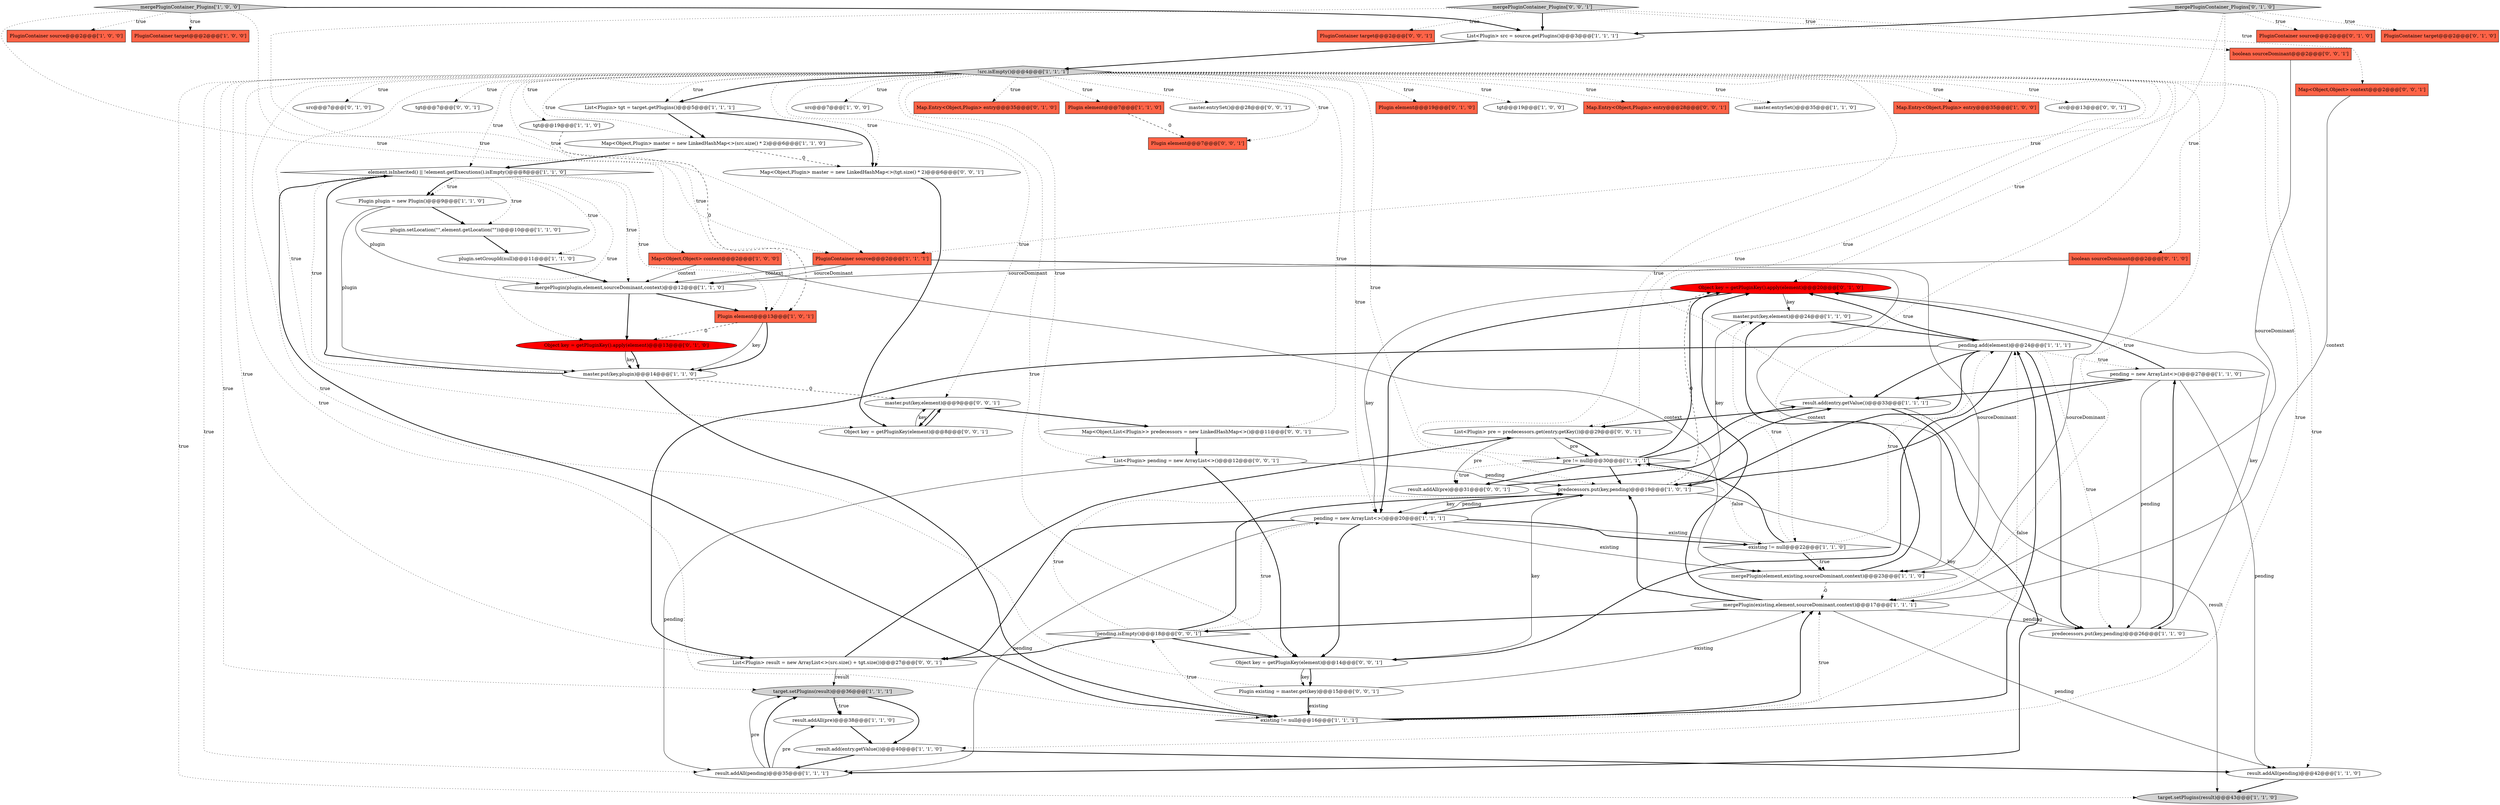 digraph {
33 [style = filled, label = "master.entrySet()@@@35@@@['1', '1', '0']", fillcolor = white, shape = ellipse image = "AAA0AAABBB1BBB"];
48 [style = filled, label = "Object key = getPluginKey().apply(element)@@@20@@@['0', '1', '0']", fillcolor = red, shape = ellipse image = "AAA1AAABBB2BBB"];
60 [style = filled, label = "Plugin existing = master.get(key)@@@15@@@['0', '0', '1']", fillcolor = white, shape = ellipse image = "AAA0AAABBB3BBB"];
21 [style = filled, label = "List<Plugin> src = source.getPlugins()@@@3@@@['1', '1', '1']", fillcolor = white, shape = ellipse image = "AAA0AAABBB1BBB"];
6 [style = filled, label = "Map.Entry<Object,Plugin> entry@@@35@@@['1', '0', '0']", fillcolor = tomato, shape = box image = "AAA0AAABBB1BBB"];
5 [style = filled, label = "List<Plugin> tgt = target.getPlugins()@@@5@@@['1', '1', '1']", fillcolor = white, shape = ellipse image = "AAA0AAABBB1BBB"];
50 [style = filled, label = "src@@@13@@@['0', '0', '1']", fillcolor = white, shape = ellipse image = "AAA0AAABBB3BBB"];
12 [style = filled, label = "element.isInherited() || !element.getExecutions().isEmpty()@@@8@@@['1', '1', '0']", fillcolor = white, shape = diamond image = "AAA0AAABBB1BBB"];
3 [style = filled, label = "Map<Object,Object> context@@@2@@@['1', '0', '0']", fillcolor = tomato, shape = box image = "AAA0AAABBB1BBB"];
25 [style = filled, label = "mergePlugin(element,existing,sourceDominant,context)@@@23@@@['1', '1', '0']", fillcolor = white, shape = ellipse image = "AAA0AAABBB1BBB"];
52 [style = filled, label = "boolean sourceDominant@@@2@@@['0', '0', '1']", fillcolor = tomato, shape = box image = "AAA0AAABBB3BBB"];
68 [style = filled, label = "List<Plugin> pending = new ArrayList<>()@@@12@@@['0', '0', '1']", fillcolor = white, shape = ellipse image = "AAA0AAABBB3BBB"];
41 [style = filled, label = "src@@@7@@@['0', '1', '0']", fillcolor = white, shape = ellipse image = "AAA0AAABBB2BBB"];
63 [style = filled, label = "mergePluginContainer_Plugins['0', '0', '1']", fillcolor = lightgray, shape = diamond image = "AAA0AAABBB3BBB"];
40 [style = filled, label = "PluginContainer source@@@2@@@['0', '1', '0']", fillcolor = tomato, shape = box image = "AAA0AAABBB2BBB"];
46 [style = filled, label = "mergePluginContainer_Plugins['0', '1', '0']", fillcolor = lightgray, shape = diamond image = "AAA0AAABBB2BBB"];
39 [style = filled, label = "mergePluginContainer_Plugins['1', '0', '0']", fillcolor = lightgray, shape = diamond image = "AAA0AAABBB1BBB"];
20 [style = filled, label = "result.add(entry.getValue())@@@33@@@['1', '1', '1']", fillcolor = white, shape = ellipse image = "AAA0AAABBB1BBB"];
55 [style = filled, label = "PluginContainer target@@@2@@@['0', '0', '1']", fillcolor = tomato, shape = box image = "AAA0AAABBB3BBB"];
35 [style = filled, label = "master.put(key,element)@@@24@@@['1', '1', '0']", fillcolor = white, shape = ellipse image = "AAA0AAABBB1BBB"];
24 [style = filled, label = "plugin.setGroupId(null)@@@11@@@['1', '1', '0']", fillcolor = white, shape = ellipse image = "AAA0AAABBB1BBB"];
56 [style = filled, label = "tgt@@@7@@@['0', '0', '1']", fillcolor = white, shape = ellipse image = "AAA0AAABBB3BBB"];
44 [style = filled, label = "PluginContainer target@@@2@@@['0', '1', '0']", fillcolor = tomato, shape = box image = "AAA0AAABBB2BBB"];
51 [style = filled, label = "Object key = getPluginKey(element)@@@14@@@['0', '0', '1']", fillcolor = white, shape = ellipse image = "AAA0AAABBB3BBB"];
58 [style = filled, label = "List<Plugin> pre = predecessors.get(entry.getKey())@@@29@@@['0', '0', '1']", fillcolor = white, shape = ellipse image = "AAA0AAABBB3BBB"];
9 [style = filled, label = "pending = new ArrayList<>()@@@20@@@['1', '1', '1']", fillcolor = white, shape = ellipse image = "AAA0AAABBB1BBB"];
59 [style = filled, label = "master.put(key,element)@@@9@@@['0', '0', '1']", fillcolor = white, shape = ellipse image = "AAA0AAABBB3BBB"];
53 [style = filled, label = "List<Plugin> result = new ArrayList<>(src.size() + tgt.size())@@@27@@@['0', '0', '1']", fillcolor = white, shape = ellipse image = "AAA0AAABBB3BBB"];
32 [style = filled, label = "pre != null@@@30@@@['1', '1', '1']", fillcolor = white, shape = diamond image = "AAA0AAABBB1BBB"];
54 [style = filled, label = "Map<Object,Object> context@@@2@@@['0', '0', '1']", fillcolor = tomato, shape = box image = "AAA0AAABBB3BBB"];
0 [style = filled, label = "Map<Object,Plugin> master = new LinkedHashMap<>(src.size() * 2)@@@6@@@['1', '1', '0']", fillcolor = white, shape = ellipse image = "AAA0AAABBB1BBB"];
65 [style = filled, label = "!pending.isEmpty()@@@18@@@['0', '0', '1']", fillcolor = white, shape = diamond image = "AAA0AAABBB3BBB"];
37 [style = filled, label = "tgt@@@19@@@['1', '1', '0']", fillcolor = white, shape = ellipse image = "AAA0AAABBB1BBB"];
2 [style = filled, label = "src@@@7@@@['1', '0', '0']", fillcolor = white, shape = ellipse image = "AAA0AAABBB1BBB"];
28 [style = filled, label = "mergePlugin(plugin,element,sourceDominant,context)@@@12@@@['1', '1', '0']", fillcolor = white, shape = ellipse image = "AAA0AAABBB1BBB"];
31 [style = filled, label = "existing != null@@@16@@@['1', '1', '1']", fillcolor = white, shape = diamond image = "AAA0AAABBB1BBB"];
7 [style = filled, label = "plugin.setLocation(\"\",element.getLocation(\"\"))@@@10@@@['1', '1', '0']", fillcolor = white, shape = ellipse image = "AAA0AAABBB1BBB"];
13 [style = filled, label = "result.addAll(pending)@@@35@@@['1', '1', '1']", fillcolor = white, shape = ellipse image = "AAA0AAABBB1BBB"];
38 [style = filled, label = "result.addAll(pending)@@@42@@@['1', '1', '0']", fillcolor = white, shape = ellipse image = "AAA0AAABBB1BBB"];
34 [style = filled, label = "PluginContainer source@@@2@@@['1', '1', '1']", fillcolor = tomato, shape = box image = "AAA0AAABBB1BBB"];
49 [style = filled, label = "Map<Object,List<Plugin>> predecessors = new LinkedHashMap<>()@@@11@@@['0', '0', '1']", fillcolor = white, shape = ellipse image = "AAA0AAABBB3BBB"];
14 [style = filled, label = "result.addAll(pre)@@@38@@@['1', '1', '0']", fillcolor = white, shape = ellipse image = "AAA0AAABBB1BBB"];
45 [style = filled, label = "Map.Entry<Object,Plugin> entry@@@35@@@['0', '1', '0']", fillcolor = tomato, shape = box image = "AAA0AAABBB2BBB"];
66 [style = filled, label = "Plugin element@@@7@@@['0', '0', '1']", fillcolor = tomato, shape = box image = "AAA0AAABBB3BBB"];
22 [style = filled, label = "!src.isEmpty()@@@4@@@['1', '1', '1']", fillcolor = lightgray, shape = diamond image = "AAA0AAABBB1BBB"];
8 [style = filled, label = "PluginContainer source@@@2@@@['1', '0', '0']", fillcolor = tomato, shape = box image = "AAA0AAABBB1BBB"];
29 [style = filled, label = "mergePlugin(existing,element,sourceDominant,context)@@@17@@@['1', '1', '1']", fillcolor = white, shape = ellipse image = "AAA0AAABBB1BBB"];
43 [style = filled, label = "boolean sourceDominant@@@2@@@['0', '1', '0']", fillcolor = tomato, shape = box image = "AAA0AAABBB2BBB"];
47 [style = filled, label = "Object key = getPluginKey().apply(element)@@@13@@@['0', '1', '0']", fillcolor = red, shape = ellipse image = "AAA1AAABBB2BBB"];
62 [style = filled, label = "master.entrySet()@@@28@@@['0', '0', '1']", fillcolor = white, shape = ellipse image = "AAA0AAABBB3BBB"];
64 [style = filled, label = "Map<Object,Plugin> master = new LinkedHashMap<>(tgt.size() * 2)@@@6@@@['0', '0', '1']", fillcolor = white, shape = ellipse image = "AAA0AAABBB3BBB"];
36 [style = filled, label = "result.add(entry.getValue())@@@40@@@['1', '1', '0']", fillcolor = white, shape = ellipse image = "AAA0AAABBB1BBB"];
61 [style = filled, label = "Object key = getPluginKey(element)@@@8@@@['0', '0', '1']", fillcolor = white, shape = ellipse image = "AAA0AAABBB3BBB"];
26 [style = filled, label = "Plugin element@@@7@@@['1', '1', '0']", fillcolor = tomato, shape = box image = "AAA0AAABBB1BBB"];
11 [style = filled, label = "target.setPlugins(result)@@@43@@@['1', '1', '0']", fillcolor = lightgray, shape = ellipse image = "AAA0AAABBB1BBB"];
17 [style = filled, label = "existing != null@@@22@@@['1', '1', '0']", fillcolor = white, shape = diamond image = "AAA0AAABBB1BBB"];
42 [style = filled, label = "Plugin element@@@19@@@['0', '1', '0']", fillcolor = tomato, shape = box image = "AAA0AAABBB2BBB"];
10 [style = filled, label = "predecessors.put(key,pending)@@@19@@@['1', '0', '1']", fillcolor = white, shape = ellipse image = "AAA0AAABBB1BBB"];
19 [style = filled, label = "PluginContainer target@@@2@@@['1', '0', '0']", fillcolor = tomato, shape = box image = "AAA0AAABBB1BBB"];
23 [style = filled, label = "Plugin plugin = new Plugin()@@@9@@@['1', '1', '0']", fillcolor = white, shape = ellipse image = "AAA0AAABBB1BBB"];
27 [style = filled, label = "tgt@@@19@@@['1', '0', '0']", fillcolor = white, shape = ellipse image = "AAA0AAABBB1BBB"];
57 [style = filled, label = "Map.Entry<Object,Plugin> entry@@@28@@@['0', '0', '1']", fillcolor = tomato, shape = box image = "AAA0AAABBB3BBB"];
16 [style = filled, label = "predecessors.put(key,pending)@@@26@@@['1', '1', '0']", fillcolor = white, shape = ellipse image = "AAA0AAABBB1BBB"];
30 [style = filled, label = "pending = new ArrayList<>()@@@27@@@['1', '1', '0']", fillcolor = white, shape = ellipse image = "AAA0AAABBB1BBB"];
4 [style = filled, label = "target.setPlugins(result)@@@36@@@['1', '1', '1']", fillcolor = lightgray, shape = ellipse image = "AAA0AAABBB1BBB"];
67 [style = filled, label = "result.addAll(pre)@@@31@@@['0', '0', '1']", fillcolor = white, shape = ellipse image = "AAA0AAABBB3BBB"];
1 [style = filled, label = "Plugin element@@@13@@@['1', '0', '1']", fillcolor = tomato, shape = box image = "AAA0AAABBB1BBB"];
18 [style = filled, label = "pending.add(element)@@@24@@@['1', '1', '1']", fillcolor = white, shape = ellipse image = "AAA0AAABBB1BBB"];
15 [style = filled, label = "master.put(key,plugin)@@@14@@@['1', '1', '0']", fillcolor = white, shape = ellipse image = "AAA0AAABBB1BBB"];
9->53 [style = bold, label=""];
17->25 [style = bold, label=""];
34->25 [style = solid, label="sourceDominant"];
18->30 [style = dotted, label="true"];
59->49 [style = bold, label=""];
20->58 [style = bold, label=""];
22->31 [style = dotted, label="true"];
22->60 [style = dotted, label="true"];
31->65 [style = dotted, label="true"];
9->25 [style = solid, label="existing"];
30->20 [style = bold, label=""];
58->32 [style = bold, label=""];
17->35 [style = dotted, label="true"];
12->15 [style = dotted, label="true"];
53->58 [style = bold, label=""];
48->35 [style = solid, label="key"];
32->67 [style = dotted, label="true"];
61->59 [style = bold, label=""];
25->35 [style = bold, label=""];
59->61 [style = bold, label=""];
65->9 [style = dotted, label="true"];
23->28 [style = solid, label="plugin"];
65->51 [style = bold, label=""];
22->68 [style = dotted, label="true"];
48->9 [style = solid, label="key"];
46->21 [style = bold, label=""];
32->67 [style = bold, label=""];
22->59 [style = dotted, label="true"];
22->58 [style = dotted, label="true"];
30->38 [style = solid, label="pending"];
13->14 [style = solid, label="pre"];
5->0 [style = bold, label=""];
22->38 [style = dotted, label="true"];
22->42 [style = dotted, label="true"];
15->59 [style = dashed, label="0"];
63->34 [style = dotted, label="true"];
4->36 [style = bold, label=""];
3->25 [style = solid, label="context"];
32->20 [style = bold, label=""];
60->31 [style = solid, label="existing"];
24->28 [style = bold, label=""];
10->9 [style = solid, label="key"];
22->29 [style = dotted, label="true"];
46->40 [style = dotted, label="true"];
29->38 [style = solid, label="pending"];
68->13 [style = solid, label="pending"];
9->51 [style = bold, label=""];
35->18 [style = bold, label=""];
12->23 [style = dotted, label="true"];
39->8 [style = dotted, label="true"];
18->16 [style = dotted, label="true"];
22->61 [style = dotted, label="true"];
38->11 [style = bold, label=""];
22->0 [style = dotted, label="true"];
34->25 [style = solid, label="context"];
22->64 [style = dotted, label="true"];
65->10 [style = dotted, label="true"];
30->16 [style = solid, label="pending"];
31->29 [style = bold, label=""];
9->17 [style = bold, label=""];
22->33 [style = dotted, label="true"];
63->52 [style = dotted, label="true"];
22->5 [style = bold, label=""];
32->10 [style = bold, label=""];
0->64 [style = dashed, label="0"];
22->53 [style = dotted, label="true"];
18->20 [style = bold, label=""];
7->24 [style = bold, label=""];
51->60 [style = bold, label=""];
48->16 [style = solid, label="key"];
12->47 [style = dotted, label="true"];
22->20 [style = dotted, label="true"];
37->1 [style = dashed, label="0"];
1->47 [style = dashed, label="0"];
15->31 [style = bold, label=""];
21->22 [style = bold, label=""];
23->15 [style = solid, label="plugin"];
17->32 [style = dotted, label="false"];
22->13 [style = dotted, label="true"];
60->31 [style = bold, label=""];
30->10 [style = bold, label=""];
18->51 [style = bold, label=""];
32->48 [style = bold, label=""];
15->12 [style = bold, label=""];
23->7 [style = bold, label=""];
22->66 [style = dotted, label="true"];
65->53 [style = bold, label=""];
22->9 [style = dotted, label="true"];
31->29 [style = dotted, label="true"];
12->7 [style = dotted, label="true"];
22->32 [style = dotted, label="true"];
22->4 [style = dotted, label="true"];
12->31 [style = bold, label=""];
39->34 [style = dotted, label="true"];
43->25 [style = solid, label="sourceDominant"];
14->36 [style = bold, label=""];
31->18 [style = dotted, label="false"];
4->14 [style = bold, label=""];
20->13 [style = bold, label=""];
49->68 [style = bold, label=""];
68->10 [style = solid, label="pending"];
53->4 [style = solid, label="result"];
17->18 [style = dotted, label="true"];
22->50 [style = dotted, label="true"];
28->47 [style = bold, label=""];
0->12 [style = bold, label=""];
22->62 [style = dotted, label="true"];
1->15 [style = solid, label="key"];
22->37 [style = dotted, label="true"];
34->28 [style = solid, label="context"];
39->3 [style = dotted, label="true"];
58->32 [style = solid, label="pre"];
22->56 [style = dotted, label="true"];
68->51 [style = bold, label=""];
29->65 [style = bold, label=""];
13->4 [style = solid, label="pre"];
9->17 [style = solid, label="existing"];
22->5 [style = dotted, label="true"];
58->67 [style = solid, label="pre"];
63->55 [style = dotted, label="true"];
34->28 [style = solid, label="sourceDominant"];
54->29 [style = solid, label="context"];
39->21 [style = bold, label=""];
22->1 [style = dotted, label="true"];
36->13 [style = bold, label=""];
18->48 [style = bold, label=""];
17->25 [style = dotted, label="true"];
18->10 [style = bold, label=""];
22->26 [style = dotted, label="true"];
22->41 [style = dotted, label="true"];
16->30 [style = bold, label=""];
22->27 [style = dotted, label="true"];
12->24 [style = dotted, label="true"];
47->15 [style = solid, label="key"];
29->10 [style = bold, label=""];
10->16 [style = solid, label="key"];
64->61 [style = bold, label=""];
22->36 [style = dotted, label="true"];
10->9 [style = bold, label=""];
22->48 [style = dotted, label="true"];
20->11 [style = solid, label="result"];
51->60 [style = solid, label="key"];
51->10 [style = solid, label="key"];
63->21 [style = bold, label=""];
52->29 [style = solid, label="sourceDominant"];
65->10 [style = bold, label=""];
18->16 [style = bold, label=""];
29->16 [style = solid, label="pending"];
22->10 [style = dotted, label="true"];
47->15 [style = bold, label=""];
22->57 [style = dotted, label="true"];
39->19 [style = dotted, label="true"];
1->15 [style = bold, label=""];
9->13 [style = solid, label="pending"];
12->1 [style = dotted, label="true"];
22->49 [style = dotted, label="true"];
48->9 [style = bold, label=""];
31->18 [style = bold, label=""];
18->53 [style = bold, label=""];
22->11 [style = dotted, label="true"];
46->44 [style = dotted, label="true"];
28->1 [style = bold, label=""];
17->32 [style = bold, label=""];
4->14 [style = dotted, label="true"];
60->29 [style = solid, label="existing"];
22->6 [style = dotted, label="true"];
22->45 [style = dotted, label="true"];
22->12 [style = dotted, label="true"];
22->2 [style = dotted, label="true"];
12->28 [style = dotted, label="true"];
26->66 [style = dashed, label="0"];
10->35 [style = solid, label="key"];
46->34 [style = dotted, label="true"];
67->20 [style = bold, label=""];
3->28 [style = solid, label="context"];
43->28 [style = solid, label="sourceDominant"];
63->54 [style = dotted, label="true"];
10->48 [style = dashed, label="0"];
25->29 [style = dashed, label="0"];
61->59 [style = solid, label="key"];
22->17 [style = dotted, label="true"];
12->23 [style = bold, label=""];
36->38 [style = bold, label=""];
29->48 [style = bold, label=""];
30->48 [style = bold, label=""];
9->10 [style = solid, label="pending"];
22->51 [style = dotted, label="true"];
5->64 [style = bold, label=""];
46->43 [style = dotted, label="true"];
13->4 [style = bold, label=""];
}
